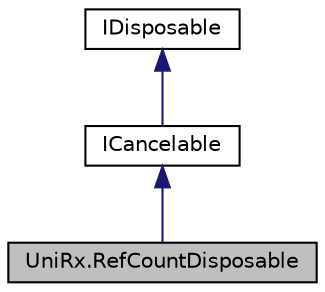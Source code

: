 digraph "UniRx.RefCountDisposable"
{
 // LATEX_PDF_SIZE
  edge [fontname="Helvetica",fontsize="10",labelfontname="Helvetica",labelfontsize="10"];
  node [fontname="Helvetica",fontsize="10",shape=record];
  Node1 [label="UniRx.RefCountDisposable",height=0.2,width=0.4,color="black", fillcolor="grey75", style="filled", fontcolor="black",tooltip="Represents a disposable resource that only disposes its underlying disposable resource when all depen..."];
  Node2 -> Node1 [dir="back",color="midnightblue",fontsize="10",style="solid",fontname="Helvetica"];
  Node2 [label="ICancelable",height=0.2,width=0.4,color="black", fillcolor="white", style="filled",URL="$interface_uni_rx_1_1_i_cancelable.html",tooltip=" "];
  Node3 -> Node2 [dir="back",color="midnightblue",fontsize="10",style="solid",fontname="Helvetica"];
  Node3 [label="IDisposable",height=0.2,width=0.4,color="black", fillcolor="white", style="filled",tooltip=" "];
}
